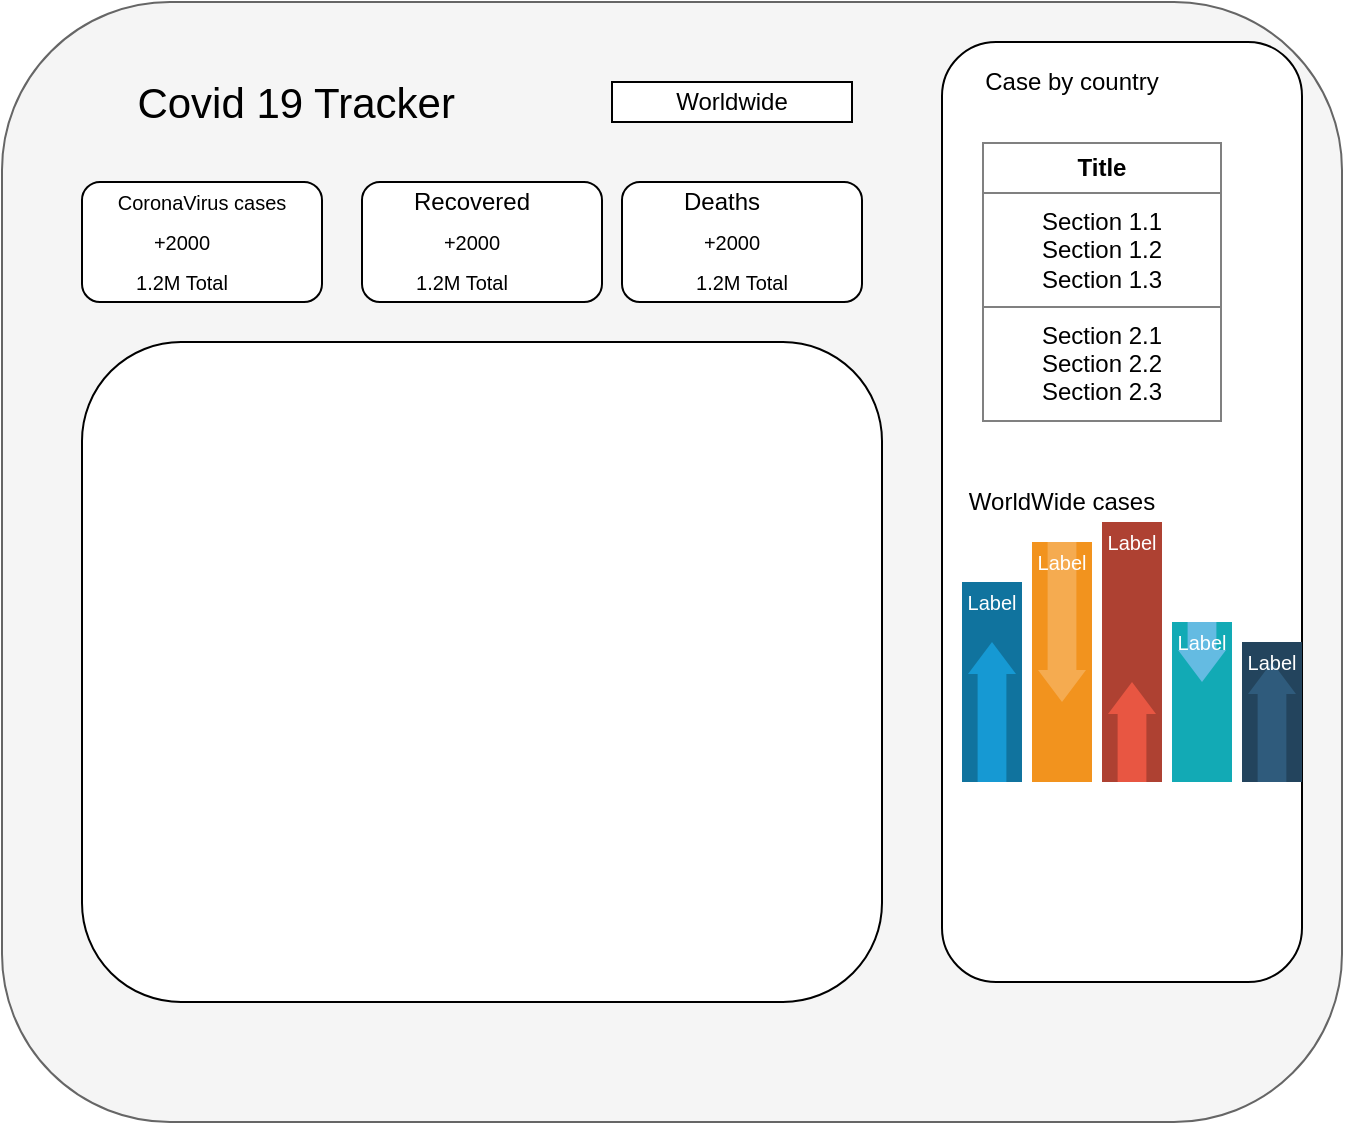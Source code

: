<mxfile version="13.6.6" type="github">
  <diagram id="ySMFe3_gX-_ISPQS6p1n" name="Page-1">
    <mxGraphModel dx="589" dy="566" grid="1" gridSize="10" guides="1" tooltips="1" connect="1" arrows="1" fold="1" page="1" pageScale="1" pageWidth="827" pageHeight="1169" math="0" shadow="0">
      <root>
        <mxCell id="0" />
        <mxCell id="1" parent="0" />
        <mxCell id="FrXNFoGFIZmFjsdvUsrJ-1" value="" style="rounded=1;whiteSpace=wrap;html=1;fillColor=#f5f5f5;strokeColor=#666666;fontColor=#333333;" vertex="1" parent="1">
          <mxGeometry x="60" y="50" width="670" height="560" as="geometry" />
        </mxCell>
        <mxCell id="FrXNFoGFIZmFjsdvUsrJ-2" value="&lt;font style=&quot;font-size: 21px&quot;&gt;Covid 19 Tracker&amp;nbsp;&lt;/font&gt;" style="text;html=1;strokeColor=none;fillColor=none;align=center;verticalAlign=middle;whiteSpace=wrap;rounded=0;" vertex="1" parent="1">
          <mxGeometry x="100" y="90" width="220" height="20" as="geometry" />
        </mxCell>
        <mxCell id="FrXNFoGFIZmFjsdvUsrJ-3" value="Worldwide" style="rounded=0;whiteSpace=wrap;html=1;" vertex="1" parent="1">
          <mxGeometry x="365" y="90" width="120" height="20" as="geometry" />
        </mxCell>
        <mxCell id="FrXNFoGFIZmFjsdvUsrJ-4" value="" style="rounded=1;whiteSpace=wrap;html=1;" vertex="1" parent="1">
          <mxGeometry x="100" y="140" width="120" height="60" as="geometry" />
        </mxCell>
        <mxCell id="FrXNFoGFIZmFjsdvUsrJ-5" value="&lt;font style=&quot;font-size: 10px&quot;&gt;CoronaVirus cases&lt;/font&gt;" style="text;html=1;strokeColor=none;fillColor=none;align=center;verticalAlign=middle;whiteSpace=wrap;rounded=0;" vertex="1" parent="1">
          <mxGeometry x="105" y="140" width="110" height="20" as="geometry" />
        </mxCell>
        <mxCell id="FrXNFoGFIZmFjsdvUsrJ-6" value="&lt;font style=&quot;font-size: 10px&quot;&gt;+2000&lt;/font&gt;" style="text;html=1;strokeColor=none;fillColor=none;align=center;verticalAlign=middle;whiteSpace=wrap;rounded=0;" vertex="1" parent="1">
          <mxGeometry x="130" y="160" width="40" height="20" as="geometry" />
        </mxCell>
        <mxCell id="FrXNFoGFIZmFjsdvUsrJ-7" value="&lt;font style=&quot;font-size: 10px&quot;&gt;1.2M Total&lt;/font&gt;" style="text;html=1;strokeColor=none;fillColor=none;align=center;verticalAlign=middle;whiteSpace=wrap;rounded=0;" vertex="1" parent="1">
          <mxGeometry x="120" y="180" width="60" height="20" as="geometry" />
        </mxCell>
        <mxCell id="FrXNFoGFIZmFjsdvUsrJ-11" value="" style="rounded=1;whiteSpace=wrap;html=1;" vertex="1" parent="1">
          <mxGeometry x="240" y="140" width="120" height="60" as="geometry" />
        </mxCell>
        <mxCell id="FrXNFoGFIZmFjsdvUsrJ-12" value="&lt;font style=&quot;font-size: 10px&quot;&gt;+2000&lt;/font&gt;" style="text;html=1;strokeColor=none;fillColor=none;align=center;verticalAlign=middle;whiteSpace=wrap;rounded=0;" vertex="1" parent="1">
          <mxGeometry x="270" y="160" width="50" height="20" as="geometry" />
        </mxCell>
        <mxCell id="FrXNFoGFIZmFjsdvUsrJ-13" value="&lt;font style=&quot;font-size: 10px&quot;&gt;1.2M Total&lt;/font&gt;" style="text;html=1;strokeColor=none;fillColor=none;align=center;verticalAlign=middle;whiteSpace=wrap;rounded=0;" vertex="1" parent="1">
          <mxGeometry x="260" y="180" width="60" height="20" as="geometry" />
        </mxCell>
        <mxCell id="FrXNFoGFIZmFjsdvUsrJ-15" value="" style="rounded=1;whiteSpace=wrap;html=1;" vertex="1" parent="1">
          <mxGeometry x="370" y="140" width="120" height="60" as="geometry" />
        </mxCell>
        <mxCell id="FrXNFoGFIZmFjsdvUsrJ-16" value="&lt;font style=&quot;font-size: 10px&quot;&gt;+2000&lt;/font&gt;" style="text;html=1;strokeColor=none;fillColor=none;align=center;verticalAlign=middle;whiteSpace=wrap;rounded=0;" vertex="1" parent="1">
          <mxGeometry x="400" y="160" width="50" height="20" as="geometry" />
        </mxCell>
        <mxCell id="FrXNFoGFIZmFjsdvUsrJ-17" value="&lt;font style=&quot;font-size: 10px&quot;&gt;1.2M Total&lt;/font&gt;" style="text;html=1;strokeColor=none;fillColor=none;align=center;verticalAlign=middle;whiteSpace=wrap;rounded=0;" vertex="1" parent="1">
          <mxGeometry x="390" y="180" width="80" height="20" as="geometry" />
        </mxCell>
        <mxCell id="FrXNFoGFIZmFjsdvUsrJ-18" value="Recovered" style="text;html=1;strokeColor=none;fillColor=none;align=center;verticalAlign=middle;whiteSpace=wrap;rounded=0;" vertex="1" parent="1">
          <mxGeometry x="275" y="140" width="40" height="20" as="geometry" />
        </mxCell>
        <mxCell id="FrXNFoGFIZmFjsdvUsrJ-19" value="Deaths" style="text;html=1;strokeColor=none;fillColor=none;align=center;verticalAlign=middle;whiteSpace=wrap;rounded=0;" vertex="1" parent="1">
          <mxGeometry x="400" y="140" width="40" height="20" as="geometry" />
        </mxCell>
        <mxCell id="FrXNFoGFIZmFjsdvUsrJ-21" value="" style="rounded=1;whiteSpace=wrap;html=1;" vertex="1" parent="1">
          <mxGeometry x="100" y="220" width="400" height="330" as="geometry" />
        </mxCell>
        <mxCell id="FrXNFoGFIZmFjsdvUsrJ-22" value="" style="shape=image;html=1;verticalAlign=top;verticalLabelPosition=bottom;labelBackgroundColor=#ffffff;imageAspect=0;aspect=fixed;image=https://cdn0.iconfinder.com/data/icons/kameleon-free-pack-rounded/110/Application-Map-128.png" vertex="1" parent="1">
          <mxGeometry x="220" y="321" width="128" height="128" as="geometry" />
        </mxCell>
        <mxCell id="FrXNFoGFIZmFjsdvUsrJ-23" value="" style="rounded=1;whiteSpace=wrap;html=1;" vertex="1" parent="1">
          <mxGeometry x="530" y="70" width="180" height="470" as="geometry" />
        </mxCell>
        <mxCell id="FrXNFoGFIZmFjsdvUsrJ-24" value="Case by country" style="text;html=1;strokeColor=none;fillColor=none;align=center;verticalAlign=middle;whiteSpace=wrap;rounded=0;" vertex="1" parent="1">
          <mxGeometry x="550" y="80" width="90" height="20" as="geometry" />
        </mxCell>
        <mxCell id="FrXNFoGFIZmFjsdvUsrJ-25" value="WorldWide cases" style="text;html=1;strokeColor=none;fillColor=none;align=center;verticalAlign=middle;whiteSpace=wrap;rounded=0;" vertex="1" parent="1">
          <mxGeometry x="530" y="290" width="120" height="20" as="geometry" />
        </mxCell>
        <mxCell id="FrXNFoGFIZmFjsdvUsrJ-26" value="" style="fillColor=#10739E;strokeColor=none;" vertex="1" parent="1">
          <mxGeometry x="540" y="340" width="30" height="100" as="geometry" />
        </mxCell>
        <mxCell id="FrXNFoGFIZmFjsdvUsrJ-27" value="" style="shape=mxgraph.arrows2.arrow;dy=0.4;dx=16;notch=0;direction=north;fillColor=#1699D3;strokeColor=none;" vertex="1" parent="FrXNFoGFIZmFjsdvUsrJ-26">
          <mxGeometry x="3" y="30" width="24" height="70" as="geometry" />
        </mxCell>
        <mxCell id="FrXNFoGFIZmFjsdvUsrJ-28" value="Label" style="text;html=1;align=center;verticalAlign=middle;whiteSpace=wrap;fontColor=#FFFFFF;fontSize=10;" vertex="1" parent="FrXNFoGFIZmFjsdvUsrJ-26">
          <mxGeometry width="30" height="20" as="geometry" />
        </mxCell>
        <mxCell id="FrXNFoGFIZmFjsdvUsrJ-29" value="" style="fillColor=#F2931E;strokeColor=none;" vertex="1" parent="1">
          <mxGeometry x="575" y="320" width="30" height="120" as="geometry" />
        </mxCell>
        <mxCell id="FrXNFoGFIZmFjsdvUsrJ-30" value="" style="shape=mxgraph.arrows2.arrow;dy=0.4;dx=16;notch=0;direction=south;fillColor=#F5AB50;strokeColor=none;" vertex="1" parent="FrXNFoGFIZmFjsdvUsrJ-29">
          <mxGeometry x="3" width="24" height="80" as="geometry" />
        </mxCell>
        <mxCell id="FrXNFoGFIZmFjsdvUsrJ-31" value="Label" style="text;html=1;align=center;verticalAlign=middle;whiteSpace=wrap;fontColor=#FFFFFF;fontSize=10;" vertex="1" parent="FrXNFoGFIZmFjsdvUsrJ-29">
          <mxGeometry width="30" height="20" as="geometry" />
        </mxCell>
        <mxCell id="FrXNFoGFIZmFjsdvUsrJ-32" value="" style="fillColor=#AE4132;strokeColor=none;" vertex="1" parent="1">
          <mxGeometry x="610" y="310" width="30" height="130" as="geometry" />
        </mxCell>
        <mxCell id="FrXNFoGFIZmFjsdvUsrJ-33" value="" style="shape=mxgraph.arrows2.arrow;dy=0.4;dx=16;notch=0;direction=north;fillColor=#E85642;strokeColor=none;" vertex="1" parent="FrXNFoGFIZmFjsdvUsrJ-32">
          <mxGeometry x="3" y="80" width="24" height="50" as="geometry" />
        </mxCell>
        <mxCell id="FrXNFoGFIZmFjsdvUsrJ-34" value="Label" style="text;html=1;align=center;verticalAlign=middle;whiteSpace=wrap;fontColor=#FFFFFF;fontSize=10;" vertex="1" parent="FrXNFoGFIZmFjsdvUsrJ-32">
          <mxGeometry width="30" height="20" as="geometry" />
        </mxCell>
        <mxCell id="FrXNFoGFIZmFjsdvUsrJ-35" value="" style="fillColor=#12AAB5;strokeColor=none;" vertex="1" parent="1">
          <mxGeometry x="645" y="360" width="30" height="80" as="geometry" />
        </mxCell>
        <mxCell id="FrXNFoGFIZmFjsdvUsrJ-36" value="" style="shape=mxgraph.arrows2.arrow;dy=0.4;dx=16;notch=0;direction=south;fillColor=#64BBE2;strokeColor=none;" vertex="1" parent="FrXNFoGFIZmFjsdvUsrJ-35">
          <mxGeometry x="3" width="24" height="30" as="geometry" />
        </mxCell>
        <mxCell id="FrXNFoGFIZmFjsdvUsrJ-37" value="Label" style="text;html=1;align=center;verticalAlign=middle;whiteSpace=wrap;fontColor=#FFFFFF;fontSize=10;" vertex="1" parent="FrXNFoGFIZmFjsdvUsrJ-35">
          <mxGeometry width="30" height="20" as="geometry" />
        </mxCell>
        <mxCell id="FrXNFoGFIZmFjsdvUsrJ-38" value="" style="fillColor=#23445D;strokeColor=none;" vertex="1" parent="1">
          <mxGeometry x="680" y="370" width="30" height="70" as="geometry" />
        </mxCell>
        <mxCell id="FrXNFoGFIZmFjsdvUsrJ-39" value="" style="shape=mxgraph.arrows2.arrow;dy=0.4;dx=16;notch=0;direction=north;fillColor=#2F5B7C;strokeColor=none;" vertex="1" parent="FrXNFoGFIZmFjsdvUsrJ-38">
          <mxGeometry x="3" y="10" width="24" height="60" as="geometry" />
        </mxCell>
        <mxCell id="FrXNFoGFIZmFjsdvUsrJ-40" value="Label" style="text;html=1;align=center;verticalAlign=middle;whiteSpace=wrap;fontColor=#FFFFFF;fontSize=10;" vertex="1" parent="FrXNFoGFIZmFjsdvUsrJ-38">
          <mxGeometry width="30" height="20" as="geometry" />
        </mxCell>
        <mxCell id="FrXNFoGFIZmFjsdvUsrJ-41" value="&lt;table border=&quot;1&quot; width=&quot;100%&quot; height=&quot;100%&quot; cellpadding=&quot;4&quot; style=&quot;width:100%;height:100%;border-collapse:collapse;&quot;&gt;&lt;tr&gt;&lt;th align=&quot;center&quot;&gt;&lt;b&gt;Title&lt;/b&gt;&lt;/th&gt;&lt;/tr&gt;&lt;tr&gt;&lt;td align=&quot;center&quot;&gt;Section 1.1&#xa;Section 1.2&#xa;Section 1.3&lt;/td&gt;&lt;/tr&gt;&lt;tr&gt;&lt;td align=&quot;center&quot;&gt;Section 2.1&#xa;Section 2.2&#xa;Section 2.3&lt;/td&gt;&lt;/tr&gt;&lt;/table&gt;" style="text;html=1;strokeColor=none;fillColor=none;overflow=fill;" vertex="1" parent="1">
          <mxGeometry x="550" y="120" width="120" height="140" as="geometry" />
        </mxCell>
      </root>
    </mxGraphModel>
  </diagram>
</mxfile>
